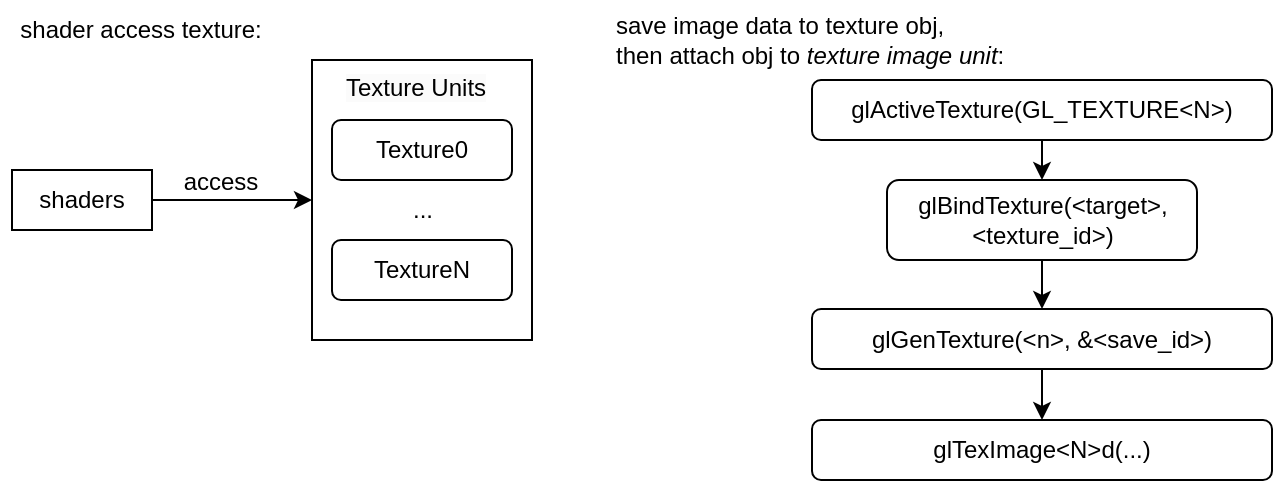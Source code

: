 <mxfile>
    <diagram id="0hS_TGyXYTt4so1T1Nbf" name="Page-1">
        <mxGraphModel dx="604" dy="334" grid="1" gridSize="10" guides="1" tooltips="1" connect="1" arrows="1" fold="1" page="1" pageScale="1" pageWidth="827" pageHeight="1169" math="0" shadow="0">
            <root>
                <mxCell id="0"/>
                <mxCell id="1" parent="0"/>
                <mxCell id="6" value="" style="edgeStyle=none;html=1;" edge="1" parent="1" source="2" target="4">
                    <mxGeometry relative="1" as="geometry">
                        <Array as="points"/>
                    </mxGeometry>
                </mxCell>
                <mxCell id="2" value="shaders" style="rounded=0;whiteSpace=wrap;html=1;" vertex="1" parent="1">
                    <mxGeometry x="50" y="225" width="70" height="30" as="geometry"/>
                </mxCell>
                <mxCell id="4" value="" style="rounded=0;whiteSpace=wrap;html=1;" vertex="1" parent="1">
                    <mxGeometry x="200" y="170" width="110" height="140" as="geometry"/>
                </mxCell>
                <mxCell id="5" value="&lt;meta charset=&quot;utf-8&quot;&gt;&lt;span style=&quot;color: rgb(0, 0, 0); font-family: Helvetica; font-size: 12px; font-style: normal; font-variant-ligatures: normal; font-variant-caps: normal; font-weight: 400; letter-spacing: normal; orphans: 2; text-align: center; text-indent: 0px; text-transform: none; widows: 2; word-spacing: 0px; -webkit-text-stroke-width: 0px; background-color: rgb(251, 251, 251); text-decoration-thickness: initial; text-decoration-style: initial; text-decoration-color: initial; float: none; display: inline !important;&quot;&gt;Texture Units&lt;/span&gt;" style="text;whiteSpace=wrap;html=1;" vertex="1" parent="1">
                    <mxGeometry x="215" y="170" width="80" height="30" as="geometry"/>
                </mxCell>
                <mxCell id="9" value="access" style="text;html=1;align=center;verticalAlign=middle;resizable=0;points=[];autosize=1;strokeColor=none;fillColor=none;" vertex="1" parent="1">
                    <mxGeometry x="124" y="216" width="60" height="30" as="geometry"/>
                </mxCell>
                <mxCell id="10" value="Texture0" style="rounded=1;whiteSpace=wrap;html=1;" vertex="1" parent="1">
                    <mxGeometry x="210" y="200" width="90" height="30" as="geometry"/>
                </mxCell>
                <mxCell id="11" value="TextureN" style="rounded=1;whiteSpace=wrap;html=1;" vertex="1" parent="1">
                    <mxGeometry x="210" y="260" width="90" height="30" as="geometry"/>
                </mxCell>
                <mxCell id="13" style="edgeStyle=none;html=1;" edge="1" parent="1" source="12" target="11">
                    <mxGeometry relative="1" as="geometry"/>
                </mxCell>
                <mxCell id="12" value="..." style="text;html=1;align=center;verticalAlign=middle;resizable=0;points=[];autosize=1;strokeColor=none;fillColor=none;" vertex="1" parent="1">
                    <mxGeometry x="240" y="230" width="30" height="30" as="geometry"/>
                </mxCell>
                <mxCell id="16" value="" style="edgeStyle=none;html=1;" edge="1" parent="1" source="14" target="15">
                    <mxGeometry relative="1" as="geometry"/>
                </mxCell>
                <mxCell id="14" value="glActiveTexture(GL_TEXTURE&amp;lt;N&amp;gt;)" style="rounded=1;whiteSpace=wrap;html=1;" vertex="1" parent="1">
                    <mxGeometry x="450" y="180" width="230" height="30" as="geometry"/>
                </mxCell>
                <mxCell id="22" value="" style="edgeStyle=none;html=1;" edge="1" parent="1" source="15" target="19">
                    <mxGeometry relative="1" as="geometry"/>
                </mxCell>
                <mxCell id="15" value="glBindTexture(&amp;lt;target&amp;gt;, &amp;lt;texture_id&amp;gt;)" style="whiteSpace=wrap;html=1;rounded=1;" vertex="1" parent="1">
                    <mxGeometry x="487.5" y="230" width="155" height="40" as="geometry"/>
                </mxCell>
                <mxCell id="17" value="shader access texture:" style="text;html=1;align=center;verticalAlign=middle;resizable=0;points=[];autosize=1;strokeColor=none;fillColor=none;" vertex="1" parent="1">
                    <mxGeometry x="44" y="140" width="140" height="30" as="geometry"/>
                </mxCell>
                <mxCell id="18" value="save image data to texture obj,&lt;br&gt;then attach obj to&amp;nbsp;&lt;i&gt;texture image unit&lt;/i&gt;:" style="text;html=1;align=left;verticalAlign=middle;resizable=0;points=[];autosize=1;strokeColor=none;fillColor=none;" vertex="1" parent="1">
                    <mxGeometry x="350" y="140" width="220" height="40" as="geometry"/>
                </mxCell>
                <mxCell id="23" value="" style="edgeStyle=none;html=1;" edge="1" parent="1" source="19" target="21">
                    <mxGeometry relative="1" as="geometry"/>
                </mxCell>
                <mxCell id="19" value="glGenTexture(&amp;lt;n&amp;gt;, &amp;amp;&amp;lt;save_id&amp;gt;)" style="rounded=1;whiteSpace=wrap;html=1;" vertex="1" parent="1">
                    <mxGeometry x="450" y="294.5" width="230" height="30" as="geometry"/>
                </mxCell>
                <mxCell id="21" value="glTexImage&amp;lt;N&amp;gt;d(...)" style="rounded=1;whiteSpace=wrap;html=1;" vertex="1" parent="1">
                    <mxGeometry x="450" y="350" width="230" height="30" as="geometry"/>
                </mxCell>
            </root>
        </mxGraphModel>
    </diagram>
</mxfile>